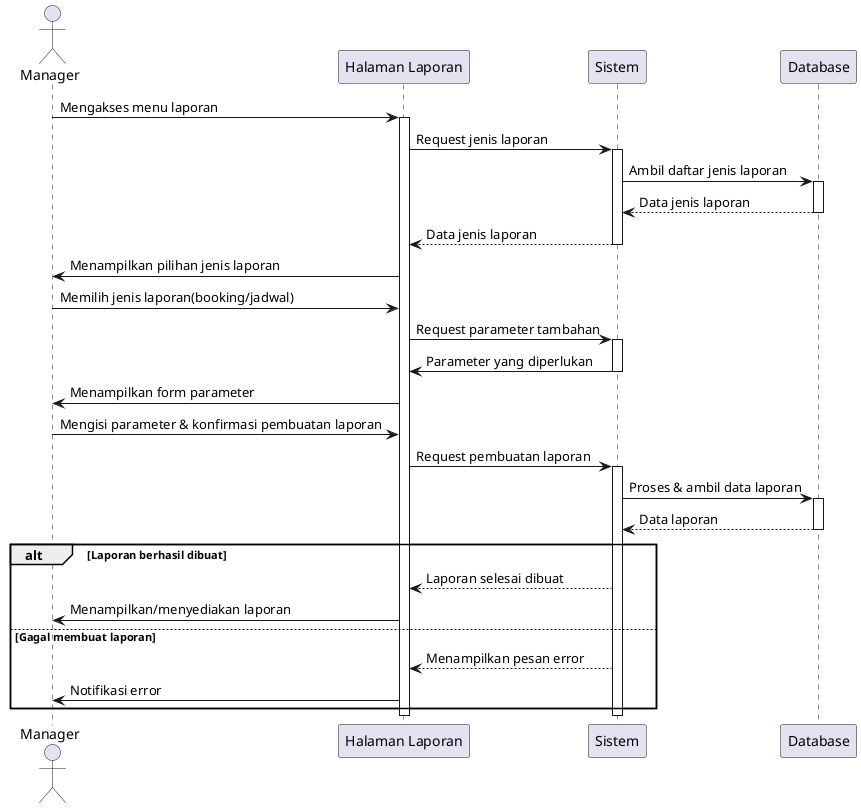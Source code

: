 @startuml
actor Manager
participant "Halaman Laporan" as ReportPage
participant "Sistem" as System
participant "Database" as DB

Manager -> ReportPage : Mengakses menu laporan
activate ReportPage
ReportPage -> System : Request jenis laporan
activate System
System -> DB : Ambil daftar jenis laporan
activate DB
DB --> System : Data jenis laporan
deactivate DB
System --> ReportPage : Data jenis laporan
deactivate System
ReportPage -> Manager : Menampilkan pilihan jenis laporan

Manager -> ReportPage : Memilih jenis laporan(booking/jadwal)
ReportPage -> System : Request parameter tambahan
activate System
System -> ReportPage : Parameter yang diperlukan
deactivate System
ReportPage -> Manager : Menampilkan form parameter

Manager -> ReportPage : Mengisi parameter & konfirmasi pembuatan laporan
ReportPage -> System : Request pembuatan laporan
activate System
System -> DB : Proses & ambil data laporan
activate DB
DB --> System : Data laporan
deactivate DB

alt Laporan berhasil dibuat
    System --> ReportPage : Laporan selesai dibuat
    ReportPage -> Manager : Menampilkan/menyediakan laporan
else Gagal membuat laporan
    System --> ReportPage : Menampilkan pesan error
    ReportPage -> Manager : Notifikasi error
end

deactivate System
deactivate ReportPage

@enduml
